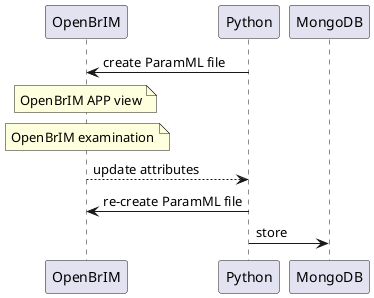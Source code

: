 @startuml
participant OpenBrIM as ob
participant Python as py
participant MongoDB as mg

py -> ob: create ParamML file
note over ob: OpenBrIM APP view
note over ob: OpenBrIM examination
ob --> py: update attributes
py -> ob: re-create ParamML file

py -> mg: store
@enduml